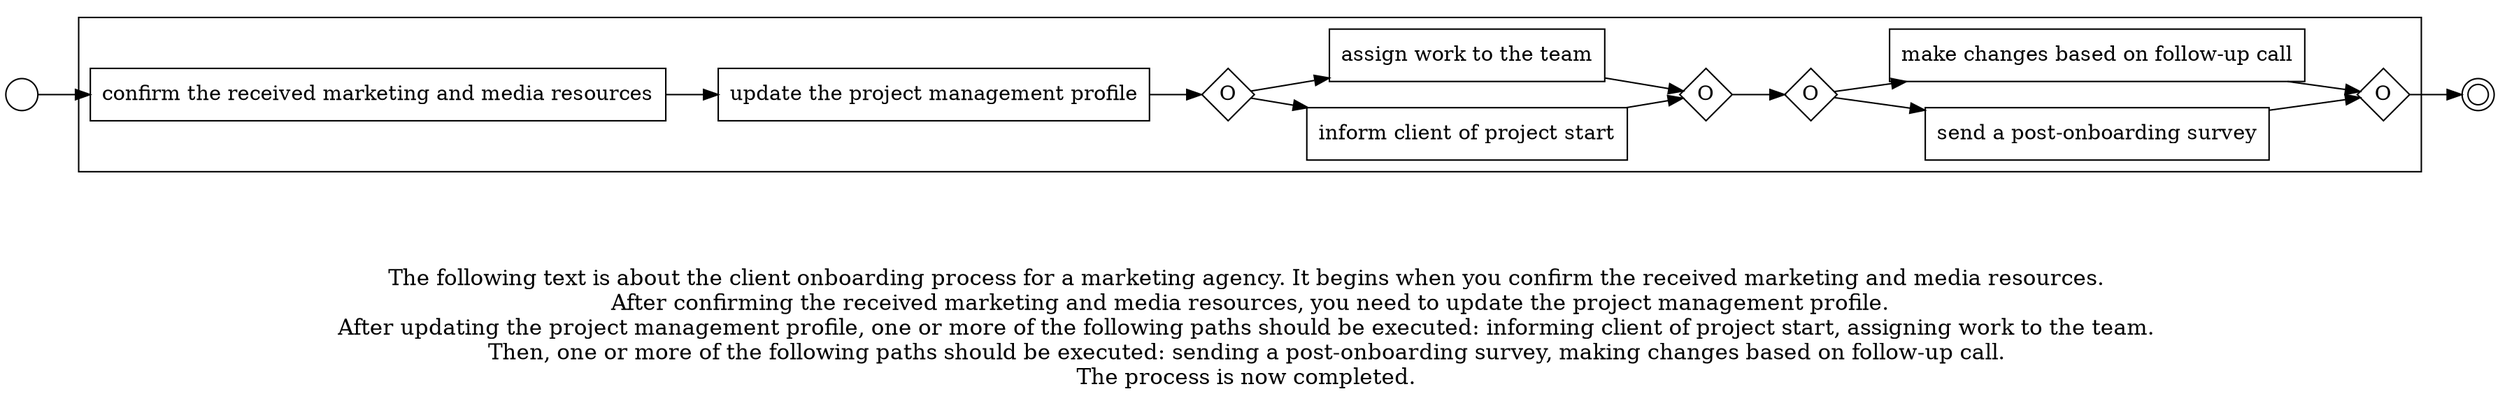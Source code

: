 digraph client_onboarding_process_for_a_marketing_agency_162 {
	graph [rankdir=LR]
	START_NODE [label="" shape=circle width=0.3]
	subgraph CLUSTER_0 {
		"confirm the received marketing and media resources" [shape=box]
		"update the project management profile" [shape=box]
		"confirm the received marketing and media resources" -> "update the project management profile"
		"OR_SPLIT--4. Project start_7F0P" [label=O fixedsize=true shape=diamond width=0.5]
		"update the project management profile" -> "OR_SPLIT--4. Project start_7F0P"
		"inform client of project start" [shape=box]
		"OR_SPLIT--4. Project start_7F0P" -> "inform client of project start"
		"assign work to the team" [shape=box]
		"OR_SPLIT--4. Project start_7F0P" -> "assign work to the team"
		"OR_JOIN--4. Project start_7F0P" [label=O fixedsize=true shape=diamond width=0.5]
		"inform client of project start" -> "OR_JOIN--4. Project start_7F0P"
		"assign work to the team" -> "OR_JOIN--4. Project start_7F0P"
		"OR_SPLIT--5. Four weeks into the project_6NBO" [label=O fixedsize=true shape=diamond width=0.5]
		"OR_JOIN--4. Project start_7F0P" -> "OR_SPLIT--5. Four weeks into the project_6NBO"
		"send a post-onboarding survey" [shape=box]
		"OR_SPLIT--5. Four weeks into the project_6NBO" -> "send a post-onboarding survey"
		"make changes based on follow-up call" [shape=box]
		"OR_SPLIT--5. Four weeks into the project_6NBO" -> "make changes based on follow-up call"
		"OR_JOIN--5. Four weeks into the project_6NBO" [label=O fixedsize=true shape=diamond width=0.5]
		"send a post-onboarding survey" -> "OR_JOIN--5. Four weeks into the project_6NBO"
		"make changes based on follow-up call" -> "OR_JOIN--5. Four weeks into the project_6NBO"
	}
	START_NODE -> "confirm the received marketing and media resources"
	END_NODE [label="" shape=doublecircle width=0.2]
	"OR_JOIN--5. Four weeks into the project_6NBO" -> END_NODE
	fontsize=15 label="\n\n
The following text is about the client onboarding process for a marketing agency. It begins when you confirm the received marketing and media resources. 
After confirming the received marketing and media resources, you need to update the project management profile.
After updating the project management profile, one or more of the following paths should be executed: informing client of project start, assigning work to the team. 
Then, one or more of the following paths should be executed: sending a post-onboarding survey, making changes based on follow-up call. 
The process is now completed. 
"
}
